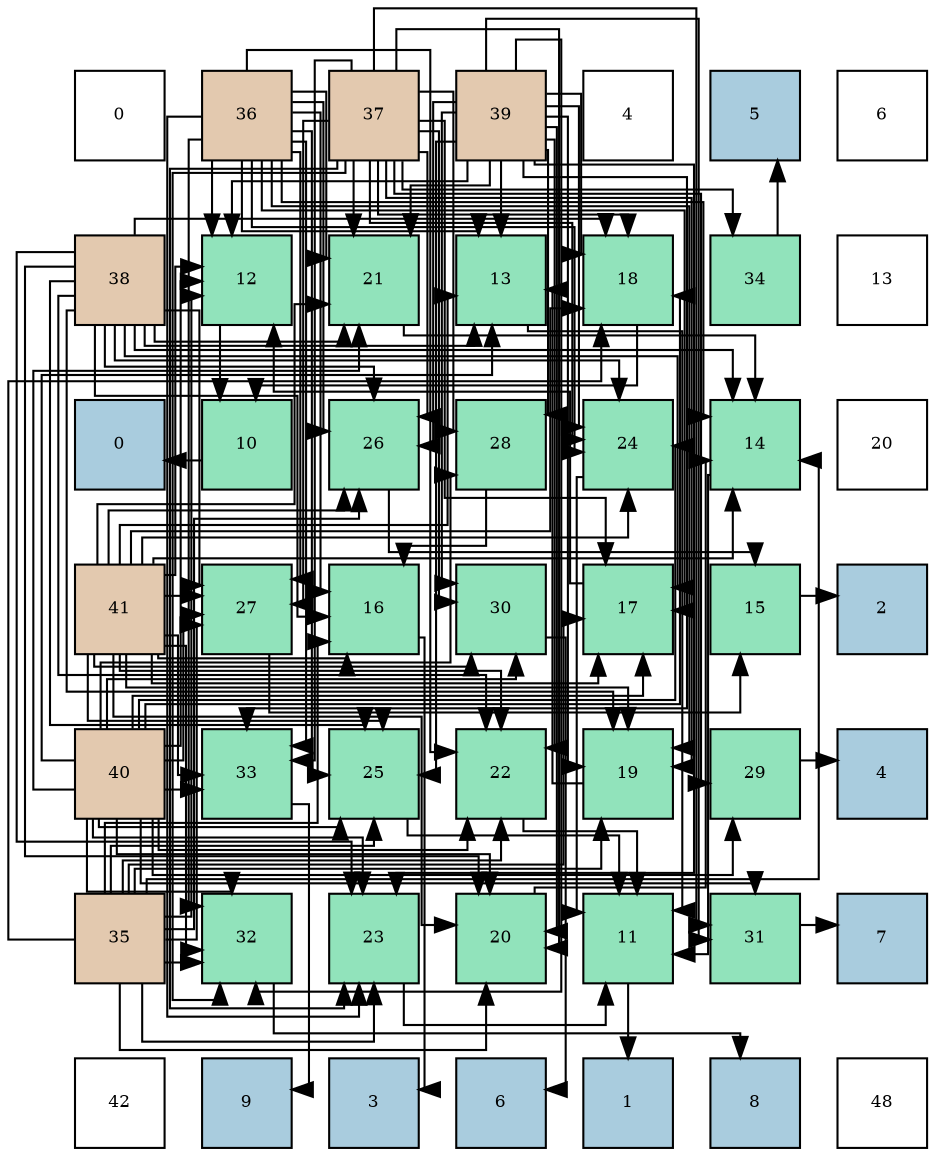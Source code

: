 digraph layout{
 rankdir=TB;
 splines=ortho;
 node [style=filled shape=square fixedsize=true width=0.6];
0[label="0", fontsize=8, fillcolor="#ffffff"];
1[label="36", fontsize=8, fillcolor="#e3c9af"];
2[label="37", fontsize=8, fillcolor="#e3c9af"];
3[label="39", fontsize=8, fillcolor="#e3c9af"];
4[label="4", fontsize=8, fillcolor="#ffffff"];
5[label="5", fontsize=8, fillcolor="#a9ccde"];
6[label="6", fontsize=8, fillcolor="#ffffff"];
7[label="38", fontsize=8, fillcolor="#e3c9af"];
8[label="12", fontsize=8, fillcolor="#91e3bb"];
9[label="21", fontsize=8, fillcolor="#91e3bb"];
10[label="13", fontsize=8, fillcolor="#91e3bb"];
11[label="18", fontsize=8, fillcolor="#91e3bb"];
12[label="34", fontsize=8, fillcolor="#91e3bb"];
13[label="13", fontsize=8, fillcolor="#ffffff"];
14[label="0", fontsize=8, fillcolor="#a9ccde"];
15[label="10", fontsize=8, fillcolor="#91e3bb"];
16[label="26", fontsize=8, fillcolor="#91e3bb"];
17[label="28", fontsize=8, fillcolor="#91e3bb"];
18[label="24", fontsize=8, fillcolor="#91e3bb"];
19[label="14", fontsize=8, fillcolor="#91e3bb"];
20[label="20", fontsize=8, fillcolor="#ffffff"];
21[label="41", fontsize=8, fillcolor="#e3c9af"];
22[label="27", fontsize=8, fillcolor="#91e3bb"];
23[label="16", fontsize=8, fillcolor="#91e3bb"];
24[label="30", fontsize=8, fillcolor="#91e3bb"];
25[label="17", fontsize=8, fillcolor="#91e3bb"];
26[label="15", fontsize=8, fillcolor="#91e3bb"];
27[label="2", fontsize=8, fillcolor="#a9ccde"];
28[label="40", fontsize=8, fillcolor="#e3c9af"];
29[label="33", fontsize=8, fillcolor="#91e3bb"];
30[label="25", fontsize=8, fillcolor="#91e3bb"];
31[label="22", fontsize=8, fillcolor="#91e3bb"];
32[label="19", fontsize=8, fillcolor="#91e3bb"];
33[label="29", fontsize=8, fillcolor="#91e3bb"];
34[label="4", fontsize=8, fillcolor="#a9ccde"];
35[label="35", fontsize=8, fillcolor="#e3c9af"];
36[label="32", fontsize=8, fillcolor="#91e3bb"];
37[label="23", fontsize=8, fillcolor="#91e3bb"];
38[label="20", fontsize=8, fillcolor="#91e3bb"];
39[label="11", fontsize=8, fillcolor="#91e3bb"];
40[label="31", fontsize=8, fillcolor="#91e3bb"];
41[label="7", fontsize=8, fillcolor="#a9ccde"];
42[label="42", fontsize=8, fillcolor="#ffffff"];
43[label="9", fontsize=8, fillcolor="#a9ccde"];
44[label="3", fontsize=8, fillcolor="#a9ccde"];
45[label="6", fontsize=8, fillcolor="#a9ccde"];
46[label="1", fontsize=8, fillcolor="#a9ccde"];
47[label="8", fontsize=8, fillcolor="#a9ccde"];
48[label="48", fontsize=8, fillcolor="#ffffff"];
edge [constraint=false, style=vis];15 -> 14;
39 -> 46;
8 -> 15;
10 -> 39;
19 -> 39;
26 -> 27;
23 -> 44;
25 -> 8;
11 -> 15;
32 -> 10;
38 -> 19;
9 -> 19;
31 -> 39;
37 -> 39;
18 -> 39;
30 -> 39;
16 -> 26;
22 -> 26;
17 -> 23;
33 -> 34;
24 -> 45;
40 -> 41;
36 -> 47;
29 -> 43;
12 -> 5;
35 -> 8;
35 -> 19;
35 -> 23;
35 -> 25;
35 -> 11;
35 -> 32;
35 -> 38;
35 -> 31;
35 -> 37;
35 -> 30;
35 -> 16;
35 -> 22;
35 -> 36;
1 -> 8;
1 -> 10;
1 -> 19;
1 -> 23;
1 -> 25;
1 -> 32;
1 -> 9;
1 -> 31;
1 -> 37;
1 -> 18;
1 -> 30;
1 -> 16;
1 -> 22;
1 -> 36;
1 -> 29;
2 -> 25;
2 -> 11;
2 -> 32;
2 -> 38;
2 -> 9;
2 -> 37;
2 -> 18;
2 -> 16;
2 -> 22;
2 -> 17;
2 -> 33;
2 -> 24;
2 -> 40;
2 -> 36;
2 -> 29;
2 -> 12;
7 -> 10;
7 -> 19;
7 -> 23;
7 -> 25;
7 -> 11;
7 -> 32;
7 -> 38;
7 -> 9;
7 -> 31;
7 -> 37;
7 -> 18;
7 -> 30;
7 -> 16;
7 -> 22;
3 -> 8;
3 -> 10;
3 -> 11;
3 -> 32;
3 -> 38;
3 -> 9;
3 -> 31;
3 -> 37;
3 -> 18;
3 -> 30;
3 -> 16;
3 -> 17;
3 -> 24;
3 -> 40;
3 -> 36;
3 -> 29;
28 -> 8;
28 -> 10;
28 -> 25;
28 -> 11;
28 -> 38;
28 -> 9;
28 -> 31;
28 -> 37;
28 -> 18;
28 -> 30;
28 -> 22;
28 -> 17;
28 -> 33;
28 -> 24;
28 -> 40;
28 -> 36;
28 -> 29;
21 -> 8;
21 -> 10;
21 -> 19;
21 -> 23;
21 -> 25;
21 -> 11;
21 -> 32;
21 -> 38;
21 -> 9;
21 -> 31;
21 -> 18;
21 -> 30;
21 -> 16;
21 -> 22;
21 -> 24;
21 -> 36;
21 -> 29;
edge [constraint=true, style=invis];
0 -> 7 -> 14 -> 21 -> 28 -> 35 -> 42;
1 -> 8 -> 15 -> 22 -> 29 -> 36 -> 43;
2 -> 9 -> 16 -> 23 -> 30 -> 37 -> 44;
3 -> 10 -> 17 -> 24 -> 31 -> 38 -> 45;
4 -> 11 -> 18 -> 25 -> 32 -> 39 -> 46;
5 -> 12 -> 19 -> 26 -> 33 -> 40 -> 47;
6 -> 13 -> 20 -> 27 -> 34 -> 41 -> 48;
rank = same {0 -> 1 -> 2 -> 3 -> 4 -> 5 -> 6};
rank = same {7 -> 8 -> 9 -> 10 -> 11 -> 12 -> 13};
rank = same {14 -> 15 -> 16 -> 17 -> 18 -> 19 -> 20};
rank = same {21 -> 22 -> 23 -> 24 -> 25 -> 26 -> 27};
rank = same {28 -> 29 -> 30 -> 31 -> 32 -> 33 -> 34};
rank = same {35 -> 36 -> 37 -> 38 -> 39 -> 40 -> 41};
rank = same {42 -> 43 -> 44 -> 45 -> 46 -> 47 -> 48};
}